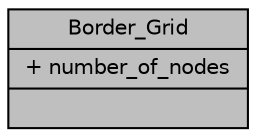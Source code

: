 digraph "Border_Grid"
{
 // LATEX_PDF_SIZE
  edge [fontname="Helvetica",fontsize="10",labelfontname="Helvetica",labelfontsize="10"];
  node [fontname="Helvetica",fontsize="10",shape=record];
  Node1 [label="{Border_Grid\n|+ number_of_nodes\l|}",height=0.2,width=0.4,color="black", fillcolor="grey75", style="filled", fontcolor="black",tooltip=" "];
}
